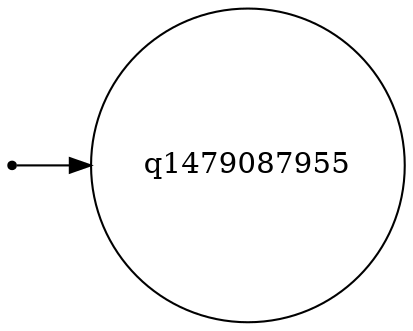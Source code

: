 digraph G {
	size = "4,4";
	rankdir = LR
	node [shape = doublecircle];
	node [shape = point]; point_q0;
	node [shape = circle];
	 point_q0 -> q1479087955
}

